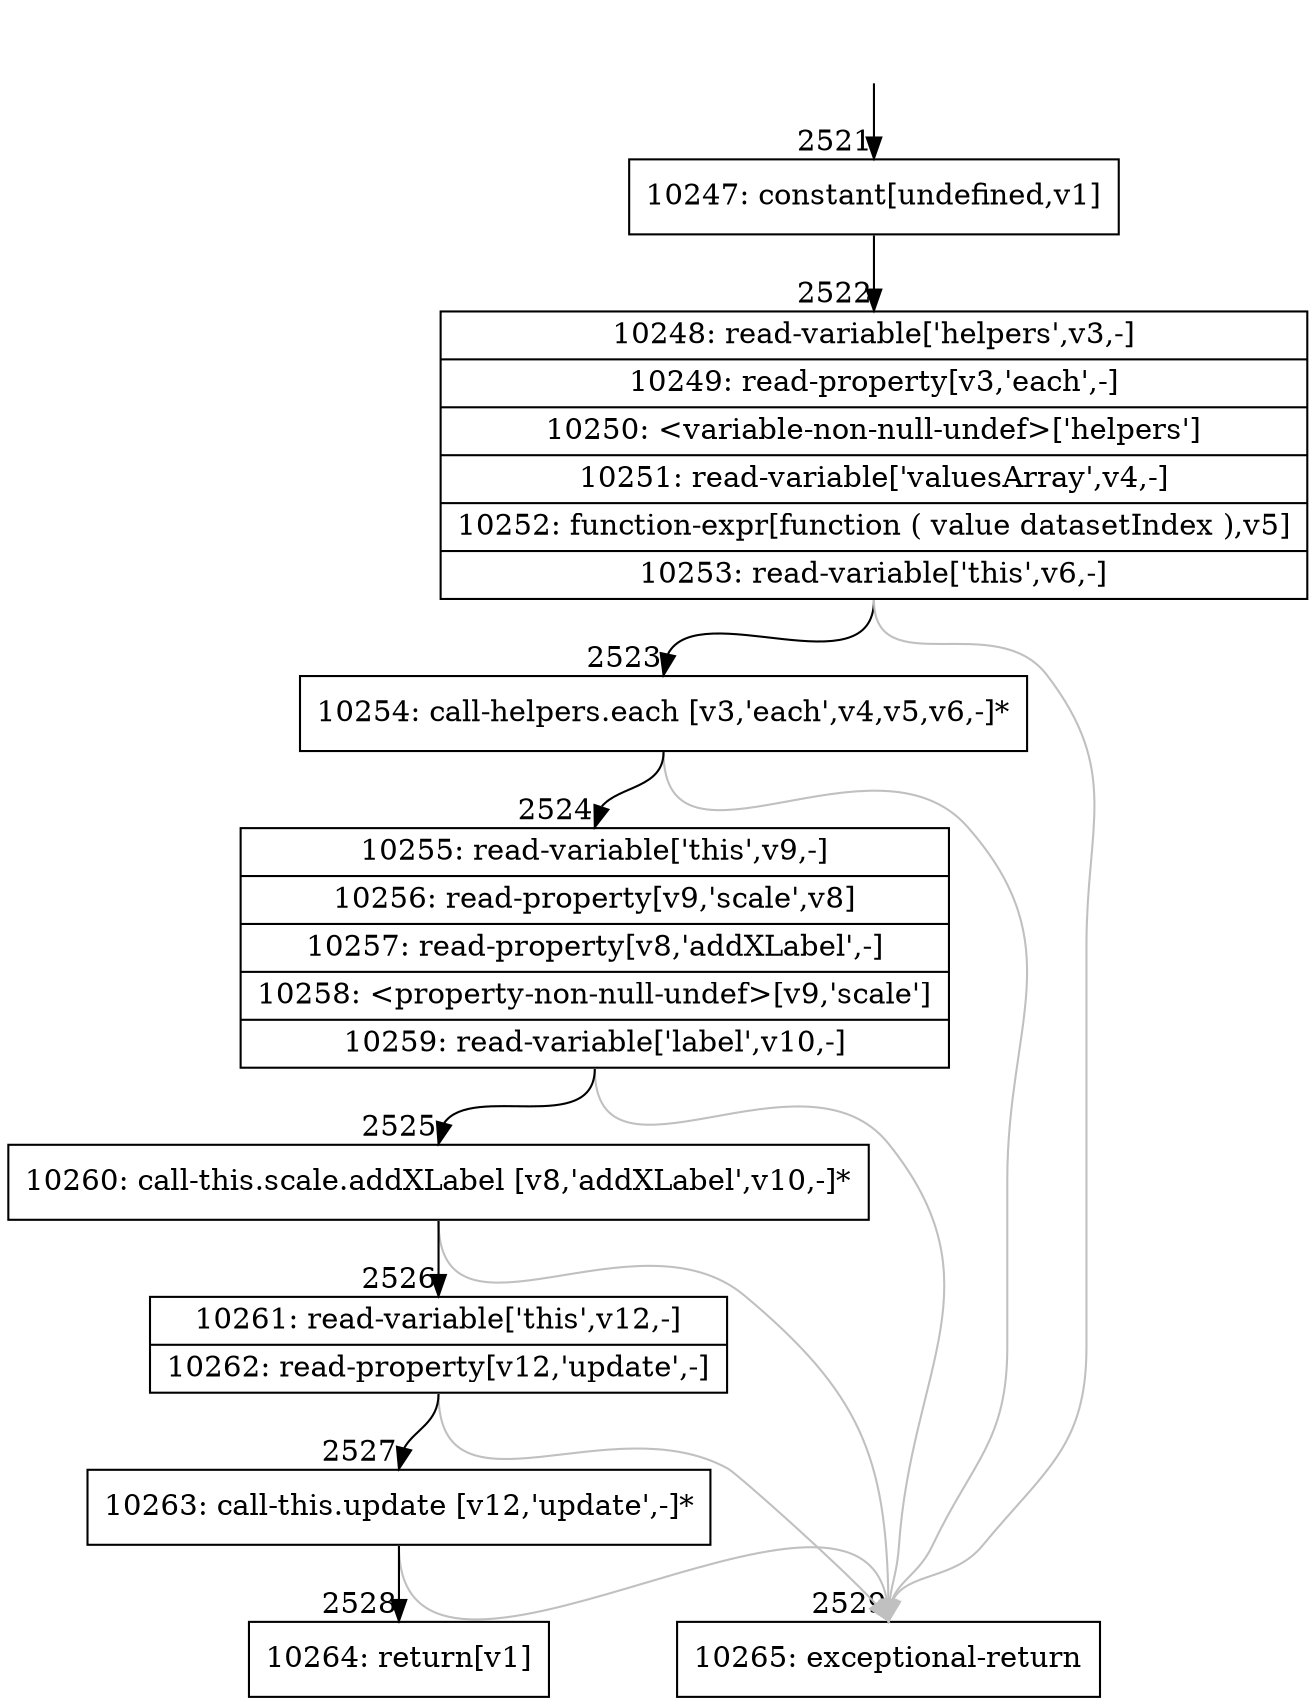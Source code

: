 digraph {
rankdir="TD"
BB_entry237[shape=none,label=""];
BB_entry237 -> BB2521 [tailport=s, headport=n, headlabel="    2521"]
BB2521 [shape=record label="{10247: constant[undefined,v1]}" ] 
BB2521 -> BB2522 [tailport=s, headport=n, headlabel="      2522"]
BB2522 [shape=record label="{10248: read-variable['helpers',v3,-]|10249: read-property[v3,'each',-]|10250: \<variable-non-null-undef\>['helpers']|10251: read-variable['valuesArray',v4,-]|10252: function-expr[function ( value datasetIndex ),v5]|10253: read-variable['this',v6,-]}" ] 
BB2522 -> BB2523 [tailport=s, headport=n, headlabel="      2523"]
BB2522 -> BB2529 [tailport=s, headport=n, color=gray, headlabel="      2529"]
BB2523 [shape=record label="{10254: call-helpers.each [v3,'each',v4,v5,v6,-]*}" ] 
BB2523 -> BB2524 [tailport=s, headport=n, headlabel="      2524"]
BB2523 -> BB2529 [tailport=s, headport=n, color=gray]
BB2524 [shape=record label="{10255: read-variable['this',v9,-]|10256: read-property[v9,'scale',v8]|10257: read-property[v8,'addXLabel',-]|10258: \<property-non-null-undef\>[v9,'scale']|10259: read-variable['label',v10,-]}" ] 
BB2524 -> BB2525 [tailport=s, headport=n, headlabel="      2525"]
BB2524 -> BB2529 [tailport=s, headport=n, color=gray]
BB2525 [shape=record label="{10260: call-this.scale.addXLabel [v8,'addXLabel',v10,-]*}" ] 
BB2525 -> BB2526 [tailport=s, headport=n, headlabel="      2526"]
BB2525 -> BB2529 [tailport=s, headport=n, color=gray]
BB2526 [shape=record label="{10261: read-variable['this',v12,-]|10262: read-property[v12,'update',-]}" ] 
BB2526 -> BB2527 [tailport=s, headport=n, headlabel="      2527"]
BB2526 -> BB2529 [tailport=s, headport=n, color=gray]
BB2527 [shape=record label="{10263: call-this.update [v12,'update',-]*}" ] 
BB2527 -> BB2528 [tailport=s, headport=n, headlabel="      2528"]
BB2527 -> BB2529 [tailport=s, headport=n, color=gray]
BB2528 [shape=record label="{10264: return[v1]}" ] 
BB2529 [shape=record label="{10265: exceptional-return}" ] 
//#$~ 2747
}
